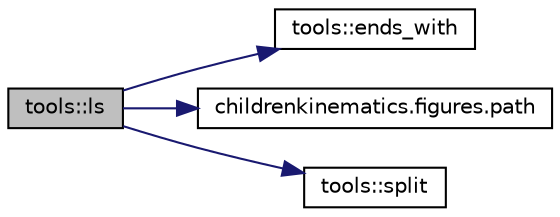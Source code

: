 digraph "tools::ls"
{
 // INTERACTIVE_SVG=YES
 // LATEX_PDF_SIZE
  edge [fontname="Helvetica",fontsize="10",labelfontname="Helvetica",labelfontsize="10"];
  node [fontname="Helvetica",fontsize="10",shape=record];
  rankdir="LR";
  Node1 [label="tools::ls",height=0.2,width=0.4,color="black", fillcolor="grey75", style="filled", fontcolor="black",tooltip="Lists files in a directory, optionally filtered by extension."];
  Node1 -> Node2 [color="midnightblue",fontsize="10",style="solid",fontname="Helvetica"];
  Node2 [label="tools::ends_with",height=0.2,width=0.4,color="black", fillcolor="white", style="filled",URL="$classtools.html#a3d538da5310467c9321b27cd6a75b9af",tooltip="Checks if a string ends with a specific substring."];
  Node1 -> Node3 [color="midnightblue",fontsize="10",style="solid",fontname="Helvetica"];
  Node3 [label="childrenkinematics.figures.path",height=0.2,width=0.4,color="black", fillcolor="white", style="filled",URL="$namespacechildrenkinematics_1_1figures.html#a4b217acaa3fe7d5c60c04978cbf782dc",tooltip=" "];
  Node1 -> Node4 [color="midnightblue",fontsize="10",style="solid",fontname="Helvetica"];
  Node4 [label="tools::split",height=0.2,width=0.4,color="black", fillcolor="white", style="filled",URL="$classtools.html#a352a6965f2f3c768f0f4ecd1f978fcc0",tooltip="Splits a string into a vector of substrings based on a delimiter."];
}

